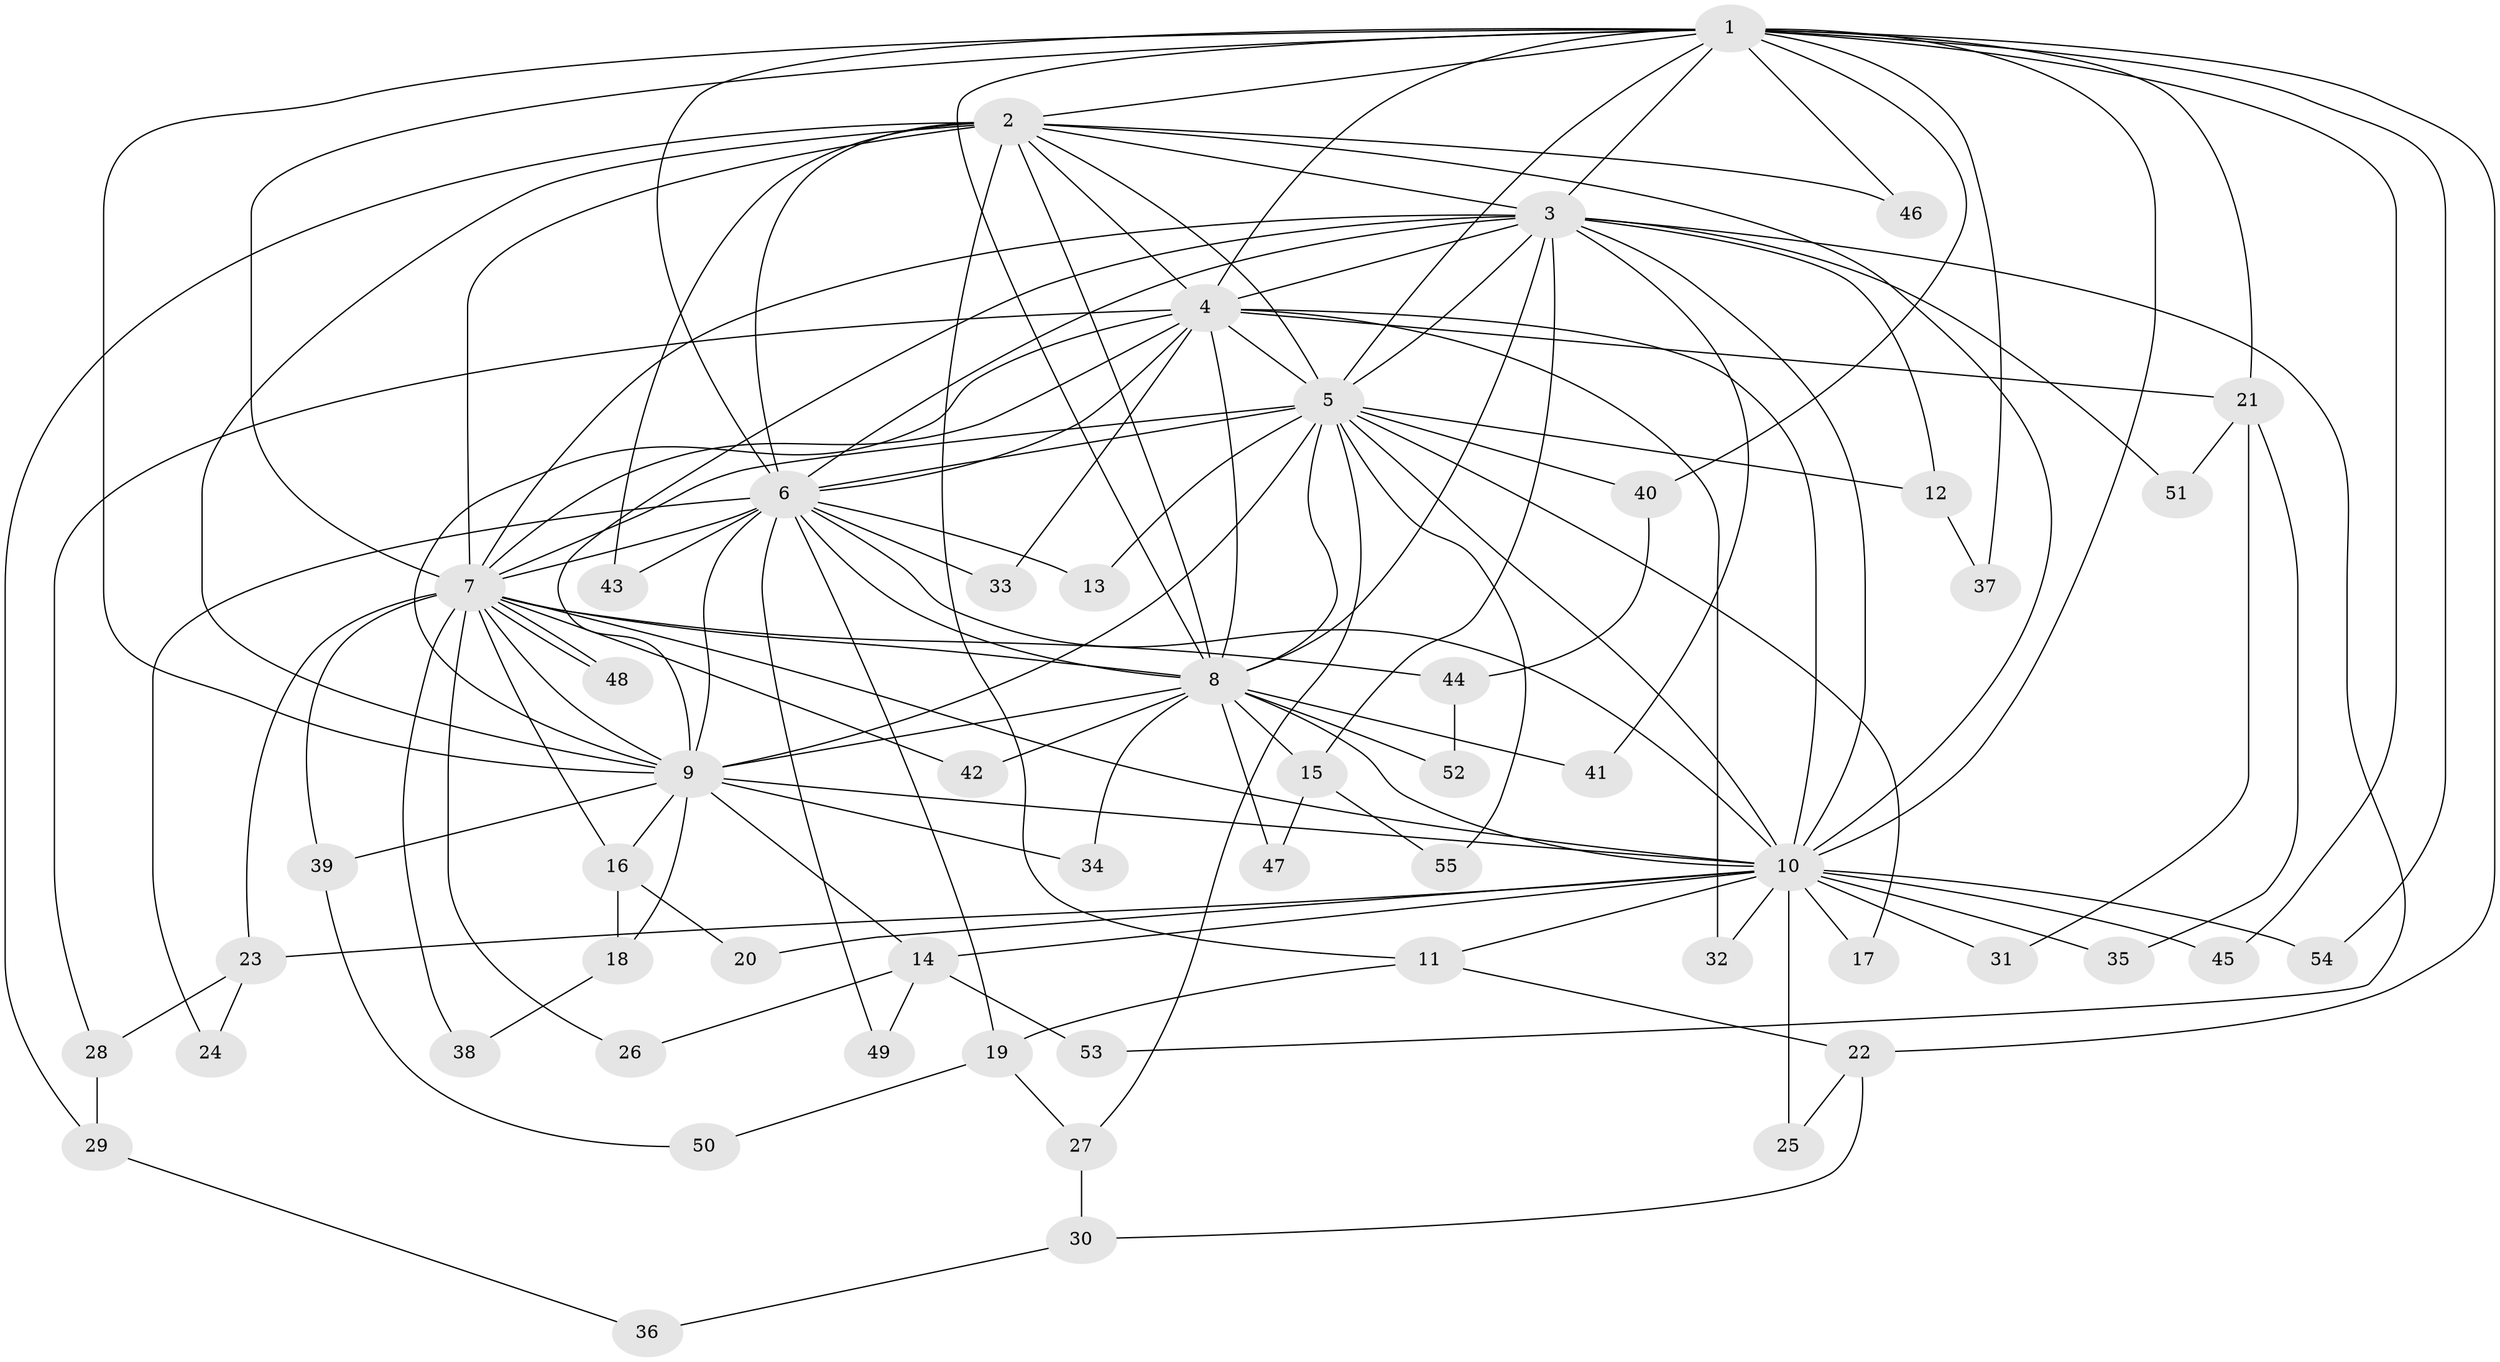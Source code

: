 // coarse degree distribution, {10: 0.0625, 14: 0.0625, 7: 0.125, 3: 0.25, 2: 0.375, 5: 0.0625, 1: 0.0625}
// Generated by graph-tools (version 1.1) at 2025/17/03/04/25 18:17:57]
// undirected, 55 vertices, 135 edges
graph export_dot {
graph [start="1"]
  node [color=gray90,style=filled];
  1;
  2;
  3;
  4;
  5;
  6;
  7;
  8;
  9;
  10;
  11;
  12;
  13;
  14;
  15;
  16;
  17;
  18;
  19;
  20;
  21;
  22;
  23;
  24;
  25;
  26;
  27;
  28;
  29;
  30;
  31;
  32;
  33;
  34;
  35;
  36;
  37;
  38;
  39;
  40;
  41;
  42;
  43;
  44;
  45;
  46;
  47;
  48;
  49;
  50;
  51;
  52;
  53;
  54;
  55;
  1 -- 2;
  1 -- 3;
  1 -- 4;
  1 -- 5;
  1 -- 6;
  1 -- 7;
  1 -- 8;
  1 -- 9;
  1 -- 10;
  1 -- 21;
  1 -- 22;
  1 -- 37;
  1 -- 40;
  1 -- 45;
  1 -- 46;
  1 -- 54;
  2 -- 3;
  2 -- 4;
  2 -- 5;
  2 -- 6;
  2 -- 7;
  2 -- 8;
  2 -- 9;
  2 -- 10;
  2 -- 11;
  2 -- 29;
  2 -- 43;
  2 -- 46;
  3 -- 4;
  3 -- 5;
  3 -- 6;
  3 -- 7;
  3 -- 8;
  3 -- 9;
  3 -- 10;
  3 -- 12;
  3 -- 15;
  3 -- 41;
  3 -- 51;
  3 -- 53;
  4 -- 5;
  4 -- 6;
  4 -- 7;
  4 -- 8;
  4 -- 9;
  4 -- 10;
  4 -- 21;
  4 -- 28;
  4 -- 32;
  4 -- 33;
  5 -- 6;
  5 -- 7;
  5 -- 8;
  5 -- 9;
  5 -- 10;
  5 -- 12;
  5 -- 13;
  5 -- 17;
  5 -- 27;
  5 -- 40;
  5 -- 55;
  6 -- 7;
  6 -- 8;
  6 -- 9;
  6 -- 10;
  6 -- 13;
  6 -- 19;
  6 -- 24;
  6 -- 33;
  6 -- 43;
  6 -- 49;
  7 -- 8;
  7 -- 9;
  7 -- 10;
  7 -- 16;
  7 -- 23;
  7 -- 26;
  7 -- 38;
  7 -- 39;
  7 -- 42;
  7 -- 44;
  7 -- 48;
  7 -- 48;
  8 -- 9;
  8 -- 10;
  8 -- 15;
  8 -- 34;
  8 -- 41;
  8 -- 42;
  8 -- 47;
  8 -- 52;
  9 -- 10;
  9 -- 14;
  9 -- 16;
  9 -- 18;
  9 -- 34;
  9 -- 39;
  10 -- 11;
  10 -- 14;
  10 -- 17;
  10 -- 20;
  10 -- 23;
  10 -- 25;
  10 -- 31;
  10 -- 32;
  10 -- 35;
  10 -- 45;
  10 -- 54;
  11 -- 19;
  11 -- 22;
  12 -- 37;
  14 -- 26;
  14 -- 49;
  14 -- 53;
  15 -- 47;
  15 -- 55;
  16 -- 18;
  16 -- 20;
  18 -- 38;
  19 -- 27;
  19 -- 50;
  21 -- 31;
  21 -- 35;
  21 -- 51;
  22 -- 25;
  22 -- 30;
  23 -- 24;
  23 -- 28;
  27 -- 30;
  28 -- 29;
  29 -- 36;
  30 -- 36;
  39 -- 50;
  40 -- 44;
  44 -- 52;
}
